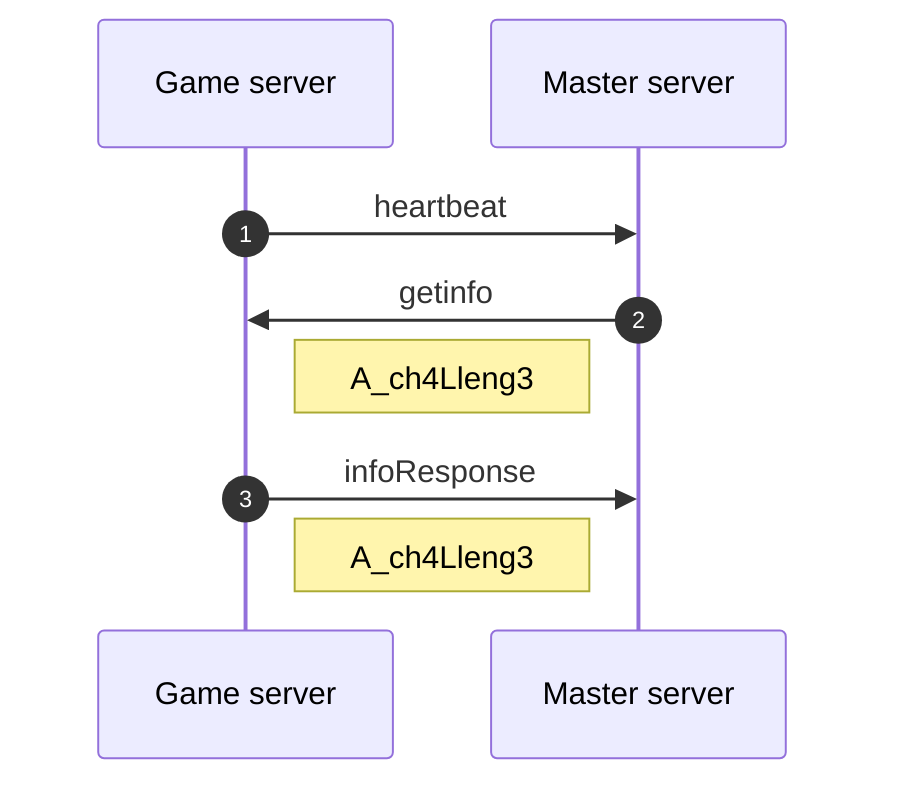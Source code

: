 sequenceDiagram
    autonumber
    Game server->>Master server: heartbeat
    Master server->>Game server: getinfo
    Note left of Master server: A_ch4Lleng3
    Game server->>Master server: infoResponse
    Note right of Game server: A_ch4Lleng3